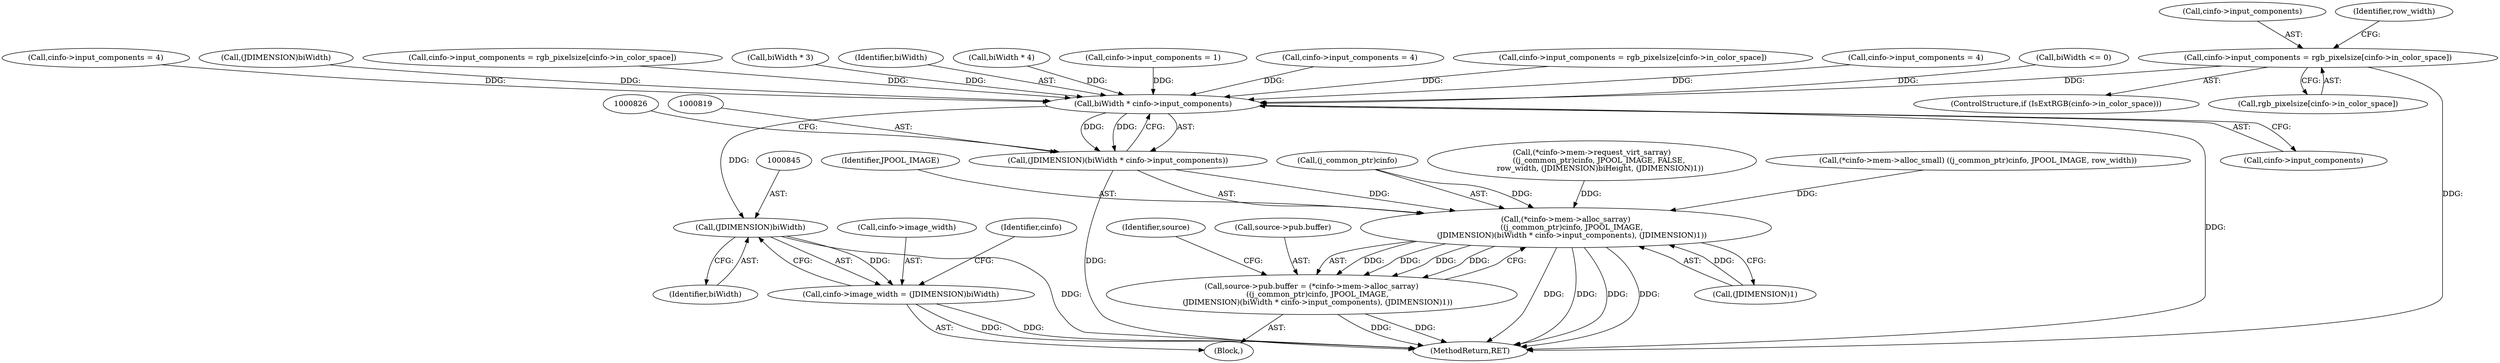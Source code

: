 digraph "0_libjpeg-turbo_43e84cff1bb2bd8293066f6ac4eb0df61ddddbc6@API" {
"1000546" [label="(Call,cinfo->input_components = rgb_pixelsize[cinfo->in_color_space])"];
"1000820" [label="(Call,biWidth * cinfo->input_components)"];
"1000818" [label="(Call,(JDIMENSION)(biWidth * cinfo->input_components))"];
"1000813" [label="(Call,(*cinfo->mem->alloc_sarray)\n     ((j_common_ptr)cinfo, JPOOL_IMAGE,\n     (JDIMENSION)(biWidth * cinfo->input_components), (JDIMENSION)1))"];
"1000807" [label="(Call,source->pub.buffer = (*cinfo->mem->alloc_sarray)\n     ((j_common_ptr)cinfo, JPOOL_IMAGE,\n     (JDIMENSION)(biWidth * cinfo->input_components), (JDIMENSION)1))"];
"1000844" [label="(Call,(JDIMENSION)biWidth)"];
"1000840" [label="(Call,cinfo->image_width = (JDIMENSION)biWidth)"];
"1000547" [label="(Call,cinfo->input_components)"];
"1000622" [label="(Call,cinfo->input_components = 4)"];
"1000584" [label="(Identifier,row_width)"];
"1000541" [label="(ControlStructure,if (IsExtRGB(cinfo->in_color_space)))"];
"1000656" [label="(Call,cinfo->input_components = rgb_pixelsize[cinfo->in_color_space])"];
"1000820" [label="(Call,biWidth * cinfo->input_components)"];
"1000574" [label="(Call,cinfo->input_components = 4)"];
"1000438" [label="(Call,biWidth <= 0)"];
"1000817" [label="(Identifier,JPOOL_IMAGE)"];
"1000846" [label="(Identifier,biWidth)"];
"1000841" [label="(Call,cinfo->image_width)"];
"1000808" [label="(Call,source->pub.buffer)"];
"1000672" [label="(Call,cinfo->input_components = 4)"];
"1000814" [label="(Call,(j_common_ptr)cinfo)"];
"1000585" [label="(Call,(JDIMENSION)biWidth)"];
"1000550" [label="(Call,rgb_pixelsize[cinfo->in_color_space])"];
"1000135" [label="(Block,)"];
"1000546" [label="(Call,cinfo->input_components = rgb_pixelsize[cinfo->in_color_space])"];
"1000825" [label="(Call,(JDIMENSION)1)"];
"1000606" [label="(Call,cinfo->input_components = rgb_pixelsize[cinfo->in_color_space])"];
"1000831" [label="(Identifier,source)"];
"1000840" [label="(Call,cinfo->image_width = (JDIMENSION)biWidth)"];
"1000635" [label="(Call,biWidth * 3)"];
"1000854" [label="(MethodReturn,RET)"];
"1000715" [label="(Call,(*cinfo->mem->request_virt_sarray)\n      ((j_common_ptr)cinfo, JPOOL_IMAGE, FALSE,\n       row_width, (JDIMENSION)biHeight, (JDIMENSION)1))"];
"1000818" [label="(Call,(JDIMENSION)(biWidth * cinfo->input_components))"];
"1000762" [label="(Call,(*cinfo->mem->alloc_small) ((j_common_ptr)cinfo, JPOOL_IMAGE, row_width))"];
"1000821" [label="(Identifier,biWidth)"];
"1000807" [label="(Call,source->pub.buffer = (*cinfo->mem->alloc_sarray)\n     ((j_common_ptr)cinfo, JPOOL_IMAGE,\n     (JDIMENSION)(biWidth * cinfo->input_components), (JDIMENSION)1))"];
"1000813" [label="(Call,(*cinfo->mem->alloc_sarray)\n     ((j_common_ptr)cinfo, JPOOL_IMAGE,\n     (JDIMENSION)(biWidth * cinfo->input_components), (JDIMENSION)1))"];
"1000822" [label="(Call,cinfo->input_components)"];
"1000849" [label="(Identifier,cinfo)"];
"1000685" [label="(Call,biWidth * 4)"];
"1000844" [label="(Call,(JDIMENSION)biWidth)"];
"1000562" [label="(Call,cinfo->input_components = 1)"];
"1000546" -> "1000541"  [label="AST: "];
"1000546" -> "1000550"  [label="CFG: "];
"1000547" -> "1000546"  [label="AST: "];
"1000550" -> "1000546"  [label="AST: "];
"1000584" -> "1000546"  [label="CFG: "];
"1000546" -> "1000854"  [label="DDG: "];
"1000546" -> "1000820"  [label="DDG: "];
"1000820" -> "1000818"  [label="AST: "];
"1000820" -> "1000822"  [label="CFG: "];
"1000821" -> "1000820"  [label="AST: "];
"1000822" -> "1000820"  [label="AST: "];
"1000818" -> "1000820"  [label="CFG: "];
"1000820" -> "1000854"  [label="DDG: "];
"1000820" -> "1000818"  [label="DDG: "];
"1000820" -> "1000818"  [label="DDG: "];
"1000585" -> "1000820"  [label="DDG: "];
"1000685" -> "1000820"  [label="DDG: "];
"1000635" -> "1000820"  [label="DDG: "];
"1000438" -> "1000820"  [label="DDG: "];
"1000622" -> "1000820"  [label="DDG: "];
"1000562" -> "1000820"  [label="DDG: "];
"1000656" -> "1000820"  [label="DDG: "];
"1000672" -> "1000820"  [label="DDG: "];
"1000574" -> "1000820"  [label="DDG: "];
"1000606" -> "1000820"  [label="DDG: "];
"1000820" -> "1000844"  [label="DDG: "];
"1000818" -> "1000813"  [label="AST: "];
"1000819" -> "1000818"  [label="AST: "];
"1000826" -> "1000818"  [label="CFG: "];
"1000818" -> "1000854"  [label="DDG: "];
"1000818" -> "1000813"  [label="DDG: "];
"1000813" -> "1000807"  [label="AST: "];
"1000813" -> "1000825"  [label="CFG: "];
"1000814" -> "1000813"  [label="AST: "];
"1000817" -> "1000813"  [label="AST: "];
"1000825" -> "1000813"  [label="AST: "];
"1000807" -> "1000813"  [label="CFG: "];
"1000813" -> "1000854"  [label="DDG: "];
"1000813" -> "1000854"  [label="DDG: "];
"1000813" -> "1000854"  [label="DDG: "];
"1000813" -> "1000854"  [label="DDG: "];
"1000813" -> "1000807"  [label="DDG: "];
"1000813" -> "1000807"  [label="DDG: "];
"1000813" -> "1000807"  [label="DDG: "];
"1000813" -> "1000807"  [label="DDG: "];
"1000814" -> "1000813"  [label="DDG: "];
"1000762" -> "1000813"  [label="DDG: "];
"1000715" -> "1000813"  [label="DDG: "];
"1000825" -> "1000813"  [label="DDG: "];
"1000807" -> "1000135"  [label="AST: "];
"1000808" -> "1000807"  [label="AST: "];
"1000831" -> "1000807"  [label="CFG: "];
"1000807" -> "1000854"  [label="DDG: "];
"1000807" -> "1000854"  [label="DDG: "];
"1000844" -> "1000840"  [label="AST: "];
"1000844" -> "1000846"  [label="CFG: "];
"1000845" -> "1000844"  [label="AST: "];
"1000846" -> "1000844"  [label="AST: "];
"1000840" -> "1000844"  [label="CFG: "];
"1000844" -> "1000854"  [label="DDG: "];
"1000844" -> "1000840"  [label="DDG: "];
"1000840" -> "1000135"  [label="AST: "];
"1000841" -> "1000840"  [label="AST: "];
"1000849" -> "1000840"  [label="CFG: "];
"1000840" -> "1000854"  [label="DDG: "];
"1000840" -> "1000854"  [label="DDG: "];
}
